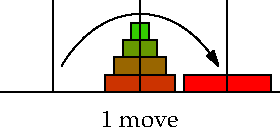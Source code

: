 settings.tex="pdflatex";

texpreamble("\usepackage{amsmath}
\usepackage{amsthm,amssymb}
\usepackage{mathpazo}
\usepackage[svgnames]{xcolor}
");
import graph;
//import animate;

size(140);

//draw min m, max n, pole p, max disk size M, polesep 2M, shiftup s. all heights doubled

int M=5;

int[] l={1,2,3,4,5};
int[] m;
int[] r;

void poles(int M){
	draw((-M-1,0)--(5M+1,0));
	draw((0,0)--(0,2M+0.5));
	draw((2M,0)--(2M,2M+0.5));
	draw((4M,0)--(4M,2M+0.5));
	}

void tower(){
	for(int i=0; i<l.length; ++i){
		filldraw(shift((0,2(l.length-i-1)))*box((-l[i],0),(l[i],2)),((l[i])/M)*red+((M-l[i])/M)*green);
		}
	for(int i=0; i<m.length; ++i){
		filldraw(shift((2M,2(m.length-i-1)))*box((-m[i],0),(m[i],2)),((m[i])/M)*red+((M-m[i])/M)*green);
		}
	for(int i=0; i<r.length; ++i){
		filldraw(shift((4M,2(r.length-i-1)))*box((-r[i],0),(r[i],2)),((r[i])/M)*red+((M-r[i])/M)*green);
		}
	}
	

m.insert(0,1,2,3,4);
l.delete(0,3);

r.insert(0,5);
l.delete();

tower();
poles(M);
draw((1,3){dir(60)}..(10,9)..(19,3){dir(-60)},Arrow);

label("1 move",(2M,-3));